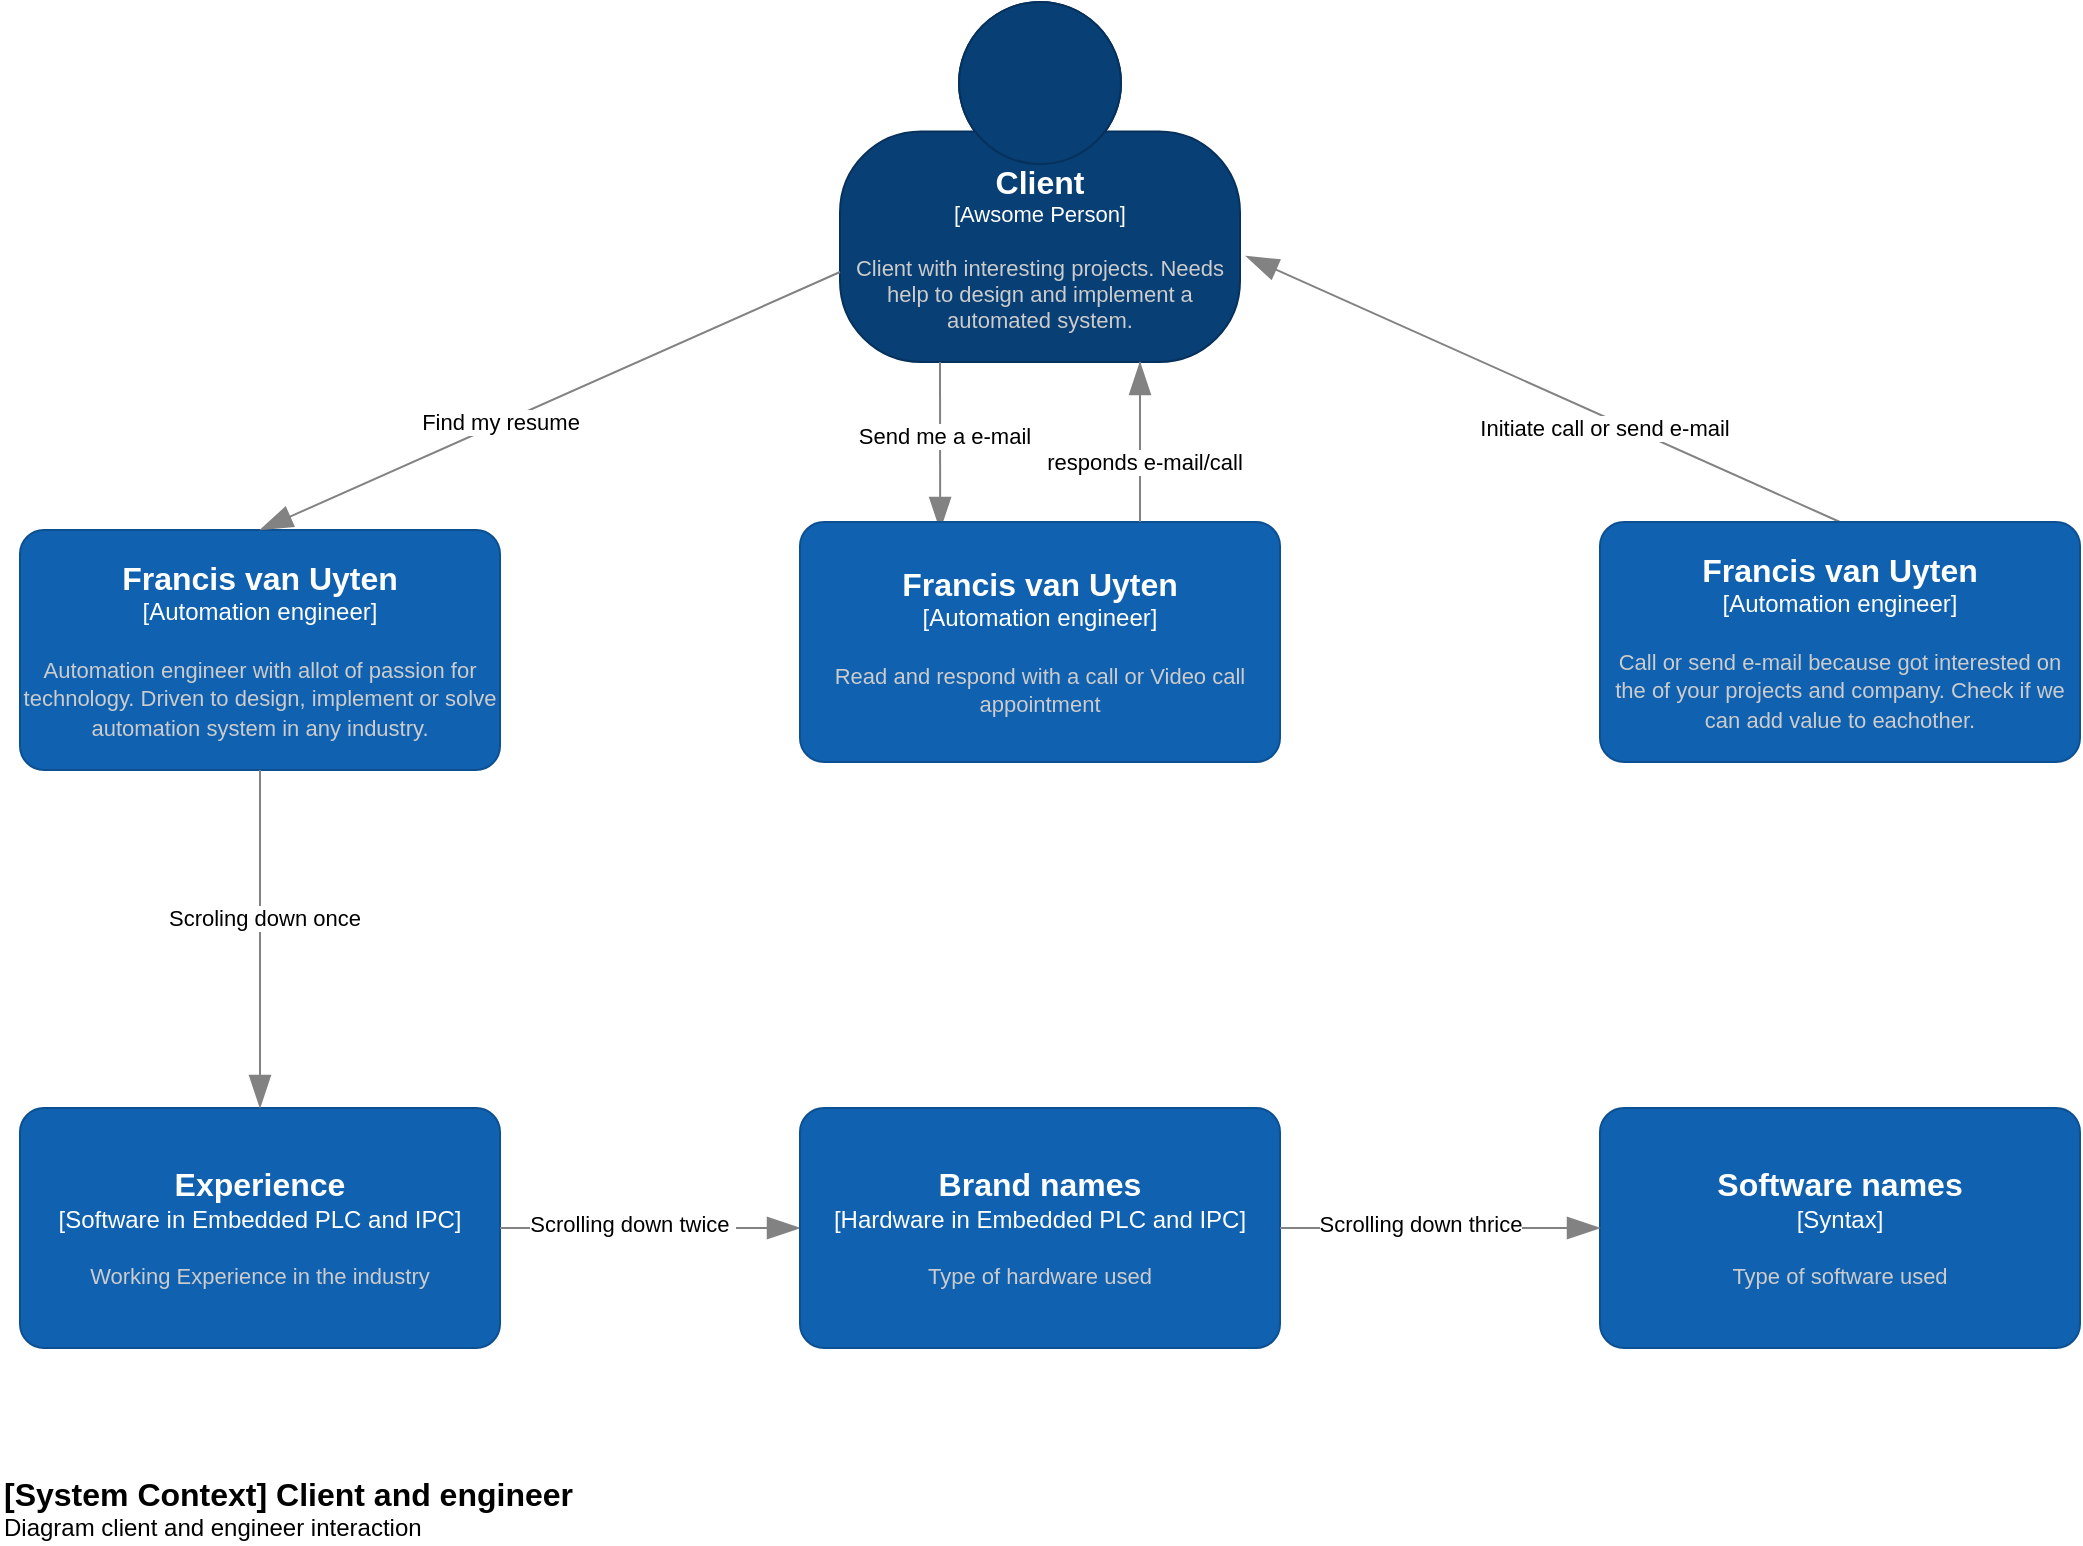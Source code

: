 <mxfile version="26.2.2" pages="2">
  <diagram name="Context" id="yfK9fmOITVeVHFWTemwW">
    <mxGraphModel dx="1428" dy="841" grid="1" gridSize="10" guides="1" tooltips="1" connect="1" arrows="1" fold="1" page="1" pageScale="1" pageWidth="1169" pageHeight="827" math="0" shadow="0">
      <root>
        <mxCell id="0" />
        <mxCell id="1" parent="0" />
        <object placeholders="1" c4Name="Client" c4Type="Awsome Person" c4Description="Client with interesting projects. Needs help to design and implement a automated system." label="&lt;font style=&quot;font-size: 16px&quot;&gt;&lt;b&gt;%c4Name%&lt;/b&gt;&lt;/font&gt;&lt;div&gt;[%c4Type%]&lt;/div&gt;&lt;br&gt;&lt;div&gt;&lt;font style=&quot;font-size: 11px&quot;&gt;&lt;font color=&quot;#cccccc&quot;&gt;%c4Description%&lt;/font&gt;&lt;/div&gt;" id="0MnseoEngLY9YT-mNXZk-1">
          <mxCell style="html=1;fontSize=11;dashed=0;whiteSpace=wrap;fillColor=#083F75;strokeColor=#06315C;fontColor=#ffffff;shape=mxgraph.c4.person2;align=center;metaEdit=1;points=[[0.5,0,0],[1,0.5,0],[1,0.75,0],[0.75,1,0],[0.5,1,0],[0.25,1,0],[0,0.75,0],[0,0.5,0]];resizable=0;" parent="1" vertex="1">
            <mxGeometry x="460" y="30" width="200" height="180" as="geometry" />
          </mxCell>
        </object>
        <object placeholders="1" c4Name="Francis van Uyten" c4Type="Automation engineer" c4Description="Automation engineer with allot of passion for technology. Driven to design, implement or solve automation system in any industry." label="&lt;font style=&quot;font-size: 16px&quot;&gt;&lt;b&gt;%c4Name%&lt;/b&gt;&lt;/font&gt;&lt;div&gt;[%c4Type%]&lt;/div&gt;&lt;br&gt;&lt;div&gt;&lt;font style=&quot;font-size: 11px&quot;&gt;&lt;font color=&quot;#cccccc&quot;&gt;%c4Description%&lt;/font&gt;&lt;/div&gt;" id="0MnseoEngLY9YT-mNXZk-2">
          <mxCell style="rounded=1;whiteSpace=wrap;html=1;labelBackgroundColor=none;fillColor=#1061B0;fontColor=#ffffff;align=center;arcSize=10;strokeColor=#0D5091;metaEdit=1;resizable=0;points=[[0.25,0,0],[0.5,0,0],[0.75,0,0],[1,0.25,0],[1,0.5,0],[1,0.75,0],[0.75,1,0],[0.5,1,0],[0.25,1,0],[0,0.75,0],[0,0.5,0],[0,0.25,0]];" parent="1" vertex="1">
            <mxGeometry x="50" y="294" width="240" height="120" as="geometry" />
          </mxCell>
        </object>
        <object placeholders="1" c4Type="Relationship" id="0MnseoEngLY9YT-mNXZk-6">
          <mxCell style="endArrow=blockThin;html=1;fontSize=10;fontColor=#404040;strokeWidth=1;endFill=1;strokeColor=#828282;elbow=vertical;metaEdit=1;endSize=14;startSize=14;jumpStyle=arc;jumpSize=16;rounded=0;entryX=0.5;entryY=0;entryDx=0;entryDy=0;entryPerimeter=0;exitX=0;exitY=0.75;exitDx=0;exitDy=0;exitPerimeter=0;" parent="1" target="0MnseoEngLY9YT-mNXZk-2" edge="1" source="0MnseoEngLY9YT-mNXZk-1">
            <mxGeometry width="240" relative="1" as="geometry">
              <mxPoint x="460" y="270" as="sourcePoint" />
              <mxPoint x="700" y="270" as="targetPoint" />
            </mxGeometry>
          </mxCell>
        </object>
        <mxCell id="r8wJcVtSKvcwOQpR3bXg-1" value="Find my resume" style="edgeLabel;html=1;align=center;verticalAlign=middle;resizable=0;points=[];" vertex="1" connectable="0" parent="0MnseoEngLY9YT-mNXZk-6">
          <mxGeometry x="-0.129" y="2" relative="1" as="geometry">
            <mxPoint x="-45" y="17" as="offset" />
          </mxGeometry>
        </mxCell>
        <object placeholders="1" c4Name="Experience" c4Type="Software in Embedded PLC and IPC" c4Description="Working Experience in the industry" label="&lt;font style=&quot;font-size: 16px&quot;&gt;&lt;b&gt;%c4Name%&lt;/b&gt;&lt;/font&gt;&lt;div&gt;[%c4Type%]&lt;/div&gt;&lt;br&gt;&lt;div&gt;&lt;font style=&quot;font-size: 11px&quot;&gt;&lt;font color=&quot;#cccccc&quot;&gt;%c4Description%&lt;/font&gt;&lt;/div&gt;" id="r8wJcVtSKvcwOQpR3bXg-6">
          <mxCell style="rounded=1;whiteSpace=wrap;html=1;labelBackgroundColor=none;fillColor=#1061B0;fontColor=#ffffff;align=center;arcSize=10;strokeColor=#0D5091;metaEdit=1;resizable=0;points=[[0.25,0,0],[0.5,0,0],[0.75,0,0],[1,0.25,0],[1,0.5,0],[1,0.75,0],[0.75,1,0],[0.5,1,0],[0.25,1,0],[0,0.75,0],[0,0.5,0],[0,0.25,0]];" vertex="1" parent="1">
            <mxGeometry x="50" y="583" width="240" height="120" as="geometry" />
          </mxCell>
        </object>
        <object placeholders="1" c4Type="Relationship" id="r8wJcVtSKvcwOQpR3bXg-7">
          <mxCell style="endArrow=blockThin;html=1;fontSize=10;fontColor=#404040;strokeWidth=1;endFill=1;strokeColor=#828282;elbow=vertical;metaEdit=1;endSize=14;startSize=14;jumpStyle=arc;jumpSize=16;rounded=0;entryX=0.5;entryY=0;entryDx=0;entryDy=0;entryPerimeter=0;" edge="1" parent="1" source="0MnseoEngLY9YT-mNXZk-2" target="r8wJcVtSKvcwOQpR3bXg-6">
            <mxGeometry width="240" relative="1" as="geometry">
              <mxPoint x="460" y="460" as="sourcePoint" />
              <mxPoint x="460" y="540" as="targetPoint" />
            </mxGeometry>
          </mxCell>
        </object>
        <mxCell id="r8wJcVtSKvcwOQpR3bXg-8" value="Scroling down once" style="edgeLabel;html=1;align=center;verticalAlign=middle;resizable=0;points=[];" vertex="1" connectable="0" parent="r8wJcVtSKvcwOQpR3bXg-7">
          <mxGeometry x="-0.129" y="2" relative="1" as="geometry">
            <mxPoint as="offset" />
          </mxGeometry>
        </mxCell>
        <object placeholders="1" c4Type="Relationship" id="r8wJcVtSKvcwOQpR3bXg-9">
          <mxCell style="endArrow=blockThin;html=1;fontSize=10;fontColor=#404040;strokeWidth=1;endFill=1;strokeColor=#828282;elbow=vertical;metaEdit=1;endSize=14;startSize=14;jumpStyle=arc;jumpSize=16;rounded=0;entryX=0;entryY=0.5;entryDx=0;entryDy=0;entryPerimeter=0;exitX=1;exitY=0.5;exitDx=0;exitDy=0;exitPerimeter=0;" edge="1" parent="1" source="r8wJcVtSKvcwOQpR3bXg-6" target="r8wJcVtSKvcwOQpR3bXg-11">
            <mxGeometry width="240" relative="1" as="geometry">
              <mxPoint x="714" y="623" as="sourcePoint" />
              <mxPoint x="570" y="713" as="targetPoint" />
            </mxGeometry>
          </mxCell>
        </object>
        <mxCell id="r8wJcVtSKvcwOQpR3bXg-10" value="Scrolling down twice&amp;nbsp;" style="edgeLabel;html=1;align=center;verticalAlign=middle;resizable=0;points=[];" vertex="1" connectable="0" parent="r8wJcVtSKvcwOQpR3bXg-9">
          <mxGeometry x="-0.129" y="2" relative="1" as="geometry">
            <mxPoint as="offset" />
          </mxGeometry>
        </mxCell>
        <object placeholders="1" c4Name="Brand names" c4Type="Hardware in Embedded PLC and IPC" c4Description="Type of hardware used " label="&lt;font style=&quot;font-size: 16px&quot;&gt;&lt;b&gt;%c4Name%&lt;/b&gt;&lt;/font&gt;&lt;div&gt;[%c4Type%]&lt;/div&gt;&lt;br&gt;&lt;div&gt;&lt;font style=&quot;font-size: 11px&quot;&gt;&lt;font color=&quot;#cccccc&quot;&gt;%c4Description%&lt;/font&gt;&lt;/div&gt;" id="r8wJcVtSKvcwOQpR3bXg-11">
          <mxCell style="rounded=1;whiteSpace=wrap;html=1;labelBackgroundColor=none;fillColor=#1061B0;fontColor=#ffffff;align=center;arcSize=10;strokeColor=#0D5091;metaEdit=1;resizable=0;points=[[0.25,0,0],[0.5,0,0],[0.75,0,0],[1,0.25,0],[1,0.5,0],[1,0.75,0],[0.75,1,0],[0.5,1,0],[0.25,1,0],[0,0.75,0],[0,0.5,0],[0,0.25,0]];" vertex="1" parent="1">
            <mxGeometry x="440" y="583" width="240" height="120" as="geometry" />
          </mxCell>
        </object>
        <object placeholders="1" c4Name="Software names" c4Type="Syntax" c4Description="Type of software used" label="&lt;font style=&quot;font-size: 16px&quot;&gt;&lt;b&gt;%c4Name%&lt;/b&gt;&lt;/font&gt;&lt;div&gt;[%c4Type%]&lt;/div&gt;&lt;br&gt;&lt;div&gt;&lt;font style=&quot;font-size: 11px&quot;&gt;&lt;font color=&quot;#cccccc&quot;&gt;%c4Description%&lt;/font&gt;&lt;/div&gt;" id="r8wJcVtSKvcwOQpR3bXg-12">
          <mxCell style="rounded=1;whiteSpace=wrap;html=1;labelBackgroundColor=none;fillColor=#1061B0;fontColor=#ffffff;align=center;arcSize=10;strokeColor=#0D5091;metaEdit=1;resizable=0;points=[[0.25,0,0],[0.5,0,0],[0.75,0,0],[1,0.25,0],[1,0.5,0],[1,0.75,0],[0.75,1,0],[0.5,1,0],[0.25,1,0],[0,0.75,0],[0,0.5,0],[0,0.25,0]];" vertex="1" parent="1">
            <mxGeometry x="840" y="583" width="240" height="120" as="geometry" />
          </mxCell>
        </object>
        <object placeholders="1" c4Type="Relationship" id="r8wJcVtSKvcwOQpR3bXg-13">
          <mxCell style="endArrow=blockThin;html=1;fontSize=10;fontColor=#404040;strokeWidth=1;endFill=1;strokeColor=#828282;elbow=vertical;metaEdit=1;endSize=14;startSize=14;jumpStyle=arc;jumpSize=16;rounded=0;entryX=0;entryY=0.5;entryDx=0;entryDy=0;entryPerimeter=0;exitX=1;exitY=0.5;exitDx=0;exitDy=0;exitPerimeter=0;" edge="1" parent="1" source="r8wJcVtSKvcwOQpR3bXg-11" target="r8wJcVtSKvcwOQpR3bXg-12">
            <mxGeometry width="240" relative="1" as="geometry">
              <mxPoint x="690" y="773" as="sourcePoint" />
              <mxPoint x="890" y="773" as="targetPoint" />
            </mxGeometry>
          </mxCell>
        </object>
        <mxCell id="r8wJcVtSKvcwOQpR3bXg-14" value="Scrolling down thrice" style="edgeLabel;html=1;align=center;verticalAlign=middle;resizable=0;points=[];" vertex="1" connectable="0" parent="r8wJcVtSKvcwOQpR3bXg-13">
          <mxGeometry x="-0.129" y="2" relative="1" as="geometry">
            <mxPoint as="offset" />
          </mxGeometry>
        </mxCell>
        <object placeholders="1" c4Type="Relationship" id="r8wJcVtSKvcwOQpR3bXg-15">
          <mxCell style="endArrow=blockThin;html=1;fontSize=10;fontColor=#404040;strokeWidth=1;endFill=1;strokeColor=#828282;elbow=vertical;metaEdit=1;endSize=14;startSize=14;jumpStyle=arc;jumpSize=16;rounded=0;exitX=0.25;exitY=1;exitDx=0;exitDy=0;exitPerimeter=0;entryX=0.292;entryY=0.033;entryDx=0;entryDy=0;entryPerimeter=0;" edge="1" parent="1" source="0MnseoEngLY9YT-mNXZk-1" target="r8wJcVtSKvcwOQpR3bXg-17">
            <mxGeometry width="240" relative="1" as="geometry">
              <mxPoint x="610" y="280" as="sourcePoint" />
              <mxPoint x="511" y="323" as="targetPoint" />
            </mxGeometry>
          </mxCell>
        </object>
        <mxCell id="r8wJcVtSKvcwOQpR3bXg-16" value="Send me a e-mail" style="edgeLabel;html=1;align=center;verticalAlign=middle;resizable=0;points=[];" vertex="1" connectable="0" parent="r8wJcVtSKvcwOQpR3bXg-15">
          <mxGeometry x="-0.129" y="2" relative="1" as="geometry">
            <mxPoint as="offset" />
          </mxGeometry>
        </mxCell>
        <object placeholders="1" c4Type="Relationship" id="r8wJcVtSKvcwOQpR3bXg-19">
          <mxCell style="endArrow=blockThin;html=1;fontSize=10;fontColor=#404040;strokeWidth=1;endFill=1;strokeColor=#828282;elbow=vertical;metaEdit=1;endSize=14;startSize=14;jumpStyle=arc;jumpSize=16;rounded=0;entryX=1.015;entryY=0.706;entryDx=0;entryDy=0;entryPerimeter=0;exitX=0.5;exitY=0;exitDx=0;exitDy=0;exitPerimeter=0;" edge="1" parent="1" source="r8wJcVtSKvcwOQpR3bXg-22" target="0MnseoEngLY9YT-mNXZk-1">
            <mxGeometry width="240" relative="1" as="geometry">
              <mxPoint x="780" y="280" as="sourcePoint" />
              <mxPoint x="780" y="190" as="targetPoint" />
            </mxGeometry>
          </mxCell>
        </object>
        <mxCell id="r8wJcVtSKvcwOQpR3bXg-20" value="Initiate call or send e-mail" style="edgeLabel;html=1;align=center;verticalAlign=middle;resizable=0;points=[];" vertex="1" connectable="0" parent="r8wJcVtSKvcwOQpR3bXg-19">
          <mxGeometry x="-0.129" y="2" relative="1" as="geometry">
            <mxPoint x="12" y="9" as="offset" />
          </mxGeometry>
        </mxCell>
        <object placeholders="1" c4Name="Francis van Uyten" c4Type="Automation engineer" c4Description="Read and respond with a call or Video call appointment" label="&lt;font style=&quot;font-size: 16px&quot;&gt;&lt;b&gt;%c4Name%&lt;/b&gt;&lt;/font&gt;&lt;div&gt;[%c4Type%]&lt;/div&gt;&lt;br&gt;&lt;div&gt;&lt;font style=&quot;font-size: 11px&quot;&gt;&lt;font color=&quot;#cccccc&quot;&gt;%c4Description%&lt;/font&gt;&lt;/div&gt;" id="r8wJcVtSKvcwOQpR3bXg-17">
          <mxCell style="rounded=1;whiteSpace=wrap;html=1;labelBackgroundColor=none;fillColor=#1061B0;fontColor=#ffffff;align=center;arcSize=10;strokeColor=#0D5091;metaEdit=1;resizable=0;points=[[0.25,0,0],[0.5,0,0],[0.75,0,0],[1,0.25,0],[1,0.5,0],[1,0.75,0],[0.75,1,0],[0.5,1,0],[0.25,1,0],[0,0.75,0],[0,0.5,0],[0,0.25,0]];" vertex="1" parent="1">
            <mxGeometry x="440" y="290" width="240" height="120" as="geometry" />
          </mxCell>
        </object>
        <object placeholders="1" c4Name="Francis van Uyten" c4Type="Automation engineer" c4Description="Call or send e-mail because got interested on the of your projects and company. Check if we can add value to eachother." label="&lt;font style=&quot;font-size: 16px&quot;&gt;&lt;b&gt;%c4Name%&lt;/b&gt;&lt;/font&gt;&lt;div&gt;[%c4Type%]&lt;/div&gt;&lt;br&gt;&lt;div&gt;&lt;font style=&quot;font-size: 11px&quot;&gt;&lt;font color=&quot;#cccccc&quot;&gt;%c4Description%&lt;/font&gt;&lt;/div&gt;" id="r8wJcVtSKvcwOQpR3bXg-22">
          <mxCell style="rounded=1;whiteSpace=wrap;html=1;labelBackgroundColor=none;fillColor=#1061B0;fontColor=#ffffff;align=center;arcSize=10;strokeColor=#0D5091;metaEdit=1;resizable=0;points=[[0.25,0,0],[0.5,0,0],[0.75,0,0],[1,0.25,0],[1,0.5,0],[1,0.75,0],[0.75,1,0],[0.5,1,0],[0.25,1,0],[0,0.75,0],[0,0.5,0],[0,0.25,0]];" vertex="1" parent="1">
            <mxGeometry x="840" y="290" width="240" height="120" as="geometry" />
          </mxCell>
        </object>
        <object placeholders="1" c4Type="Relationship" id="r8wJcVtSKvcwOQpR3bXg-23">
          <mxCell style="endArrow=blockThin;html=1;fontSize=10;fontColor=#404040;strokeWidth=1;endFill=1;strokeColor=#828282;elbow=vertical;metaEdit=1;endSize=14;startSize=14;jumpStyle=arc;jumpSize=16;rounded=0;exitX=0.25;exitY=1;exitDx=0;exitDy=0;exitPerimeter=0;entryX=0.75;entryY=1;entryDx=0;entryDy=0;entryPerimeter=0;" edge="1" parent="1" target="0MnseoEngLY9YT-mNXZk-1">
            <mxGeometry width="240" relative="1" as="geometry">
              <mxPoint x="610" y="210" as="sourcePoint" />
              <mxPoint x="610" y="294" as="targetPoint" />
              <Array as="points">
                <mxPoint x="610" y="290" />
              </Array>
            </mxGeometry>
          </mxCell>
        </object>
        <mxCell id="r8wJcVtSKvcwOQpR3bXg-24" value="responds e-mail/call" style="edgeLabel;html=1;align=center;verticalAlign=middle;resizable=0;points=[];" vertex="1" connectable="0" parent="r8wJcVtSKvcwOQpR3bXg-23">
          <mxGeometry x="-0.129" y="2" relative="1" as="geometry">
            <mxPoint y="-20" as="offset" />
          </mxGeometry>
        </mxCell>
        <object placeholders="1" c4Name="[System Context] Client and engineer" c4Type="ContainerScopeBoundary" c4Description="Diagram client and engineer interaction" label="&lt;font style=&quot;font-size: 16px&quot;&gt;&lt;b&gt;&lt;div style=&quot;text-align: left&quot;&gt;%c4Name%&lt;/div&gt;&lt;/b&gt;&lt;/font&gt;&lt;div style=&quot;text-align: left&quot;&gt;%c4Description%&lt;/div&gt;" id="r8wJcVtSKvcwOQpR3bXg-25">
          <mxCell style="text;html=1;strokeColor=none;fillColor=none;align=left;verticalAlign=top;whiteSpace=wrap;rounded=0;metaEdit=1;allowArrows=0;resizable=1;rotatable=0;connectable=0;recursiveResize=0;expand=0;pointerEvents=0;points=[[0.25,0,0],[0.5,0,0],[0.75,0,0],[1,0.25,0],[1,0.5,0],[1,0.75,0],[0.75,1,0],[0.5,1,0],[0.25,1,0],[0,0.75,0],[0,0.5,0],[0,0.25,0]];" vertex="1" parent="1">
            <mxGeometry x="40" y="760" width="300" height="40" as="geometry" />
          </mxCell>
        </object>
      </root>
    </mxGraphModel>
  </diagram>
  <diagram id="bNSfo2gxmkQMOLBFc1OQ" name="HMI">
    <mxGraphModel dx="1183" dy="2377" grid="1" gridSize="10" guides="1" tooltips="1" connect="1" arrows="1" fold="1" page="1" pageScale="1" pageWidth="1169" pageHeight="827" math="0" shadow="0">
      <root>
        <mxCell id="0" />
        <mxCell id="1" parent="0" />
        <object placeholders="1" c4Name="System operator" c4Type="Operator" c4Description="Operator starting the system" label="&lt;font style=&quot;font-size: 16px&quot;&gt;&lt;b&gt;%c4Name%&lt;/b&gt;&lt;/font&gt;&lt;div&gt;[%c4Type%]&lt;/div&gt;&lt;br&gt;&lt;div&gt;&lt;font style=&quot;font-size: 11px&quot;&gt;&lt;font color=&quot;#cccccc&quot;&gt;%c4Description%&lt;/font&gt;&lt;/div&gt;" id="kf8kzICl7JeJQo3L2vvt-1">
          <mxCell style="html=1;fontSize=11;dashed=0;whiteSpace=wrap;fillColor=#083F75;strokeColor=#06315C;fontColor=#ffffff;shape=mxgraph.c4.person2;align=center;metaEdit=1;points=[[0.5,0,0],[1,0.5,0],[1,0.75,0],[0.75,1,0],[0.5,1,0],[0.25,1,0],[0,0.75,0],[0,0.5,0]];resizable=0;" vertex="1" parent="1">
            <mxGeometry x="40" y="300" width="200" height="180" as="geometry" />
          </mxCell>
        </object>
        <object placeholders="1" c4Type="Relationship" c4Technology="User interface with login dialog" c4Description="Login to control the system" label="&lt;div style=&quot;text-align: left&quot;&gt;&lt;div style=&quot;text-align: center&quot;&gt;&lt;b&gt;%c4Description%&lt;/b&gt;&lt;/div&gt;&lt;div style=&quot;text-align: center&quot;&gt;[%c4Technology%]&lt;/div&gt;&lt;/div&gt;" id="kf8kzICl7JeJQo3L2vvt-2">
          <mxCell style="endArrow=blockThin;html=1;fontSize=10;fontColor=#404040;strokeWidth=1;endFill=1;strokeColor=#828282;elbow=vertical;metaEdit=1;endSize=14;startSize=14;jumpStyle=arc;jumpSize=16;rounded=0;edgeStyle=orthogonalEdgeStyle;entryX=0;entryY=0.5;entryDx=0;entryDy=0;entryPerimeter=0;" edge="1" parent="1" target="kf8kzICl7JeJQo3L2vvt-3">
            <mxGeometry width="240" relative="1" as="geometry">
              <mxPoint x="230" y="420" as="sourcePoint" />
              <mxPoint x="470" y="420" as="targetPoint" />
            </mxGeometry>
          </mxCell>
        </object>
        <object c4Name="WebMI" c4Type="Container" c4Technology="Web based HMI/User interface" c4Description="HMI is a interface with swhere the system is shown" label="&lt;font style=&quot;font-size: 16px&quot;&gt;&lt;b&gt;%c4Name%&lt;/b&gt;&lt;/font&gt;&lt;div&gt;[%c4Type%:&amp;nbsp;%c4Technology%]&lt;/div&gt;&lt;br&gt;&lt;div&gt;&lt;font style=&quot;font-size: 11px&quot;&gt;&lt;font color=&quot;#E6E6E6&quot;&gt;%c4Description%&lt;/font&gt;&lt;/div&gt;" placeholders="1" HMI="" id="kf8kzICl7JeJQo3L2vvt-3">
          <mxCell style="shape=mxgraph.c4.webBrowserContainer2;whiteSpace=wrap;html=1;boundedLbl=1;rounded=0;labelBackgroundColor=none;strokeColor=#118ACD;fillColor=#23A2D9;strokeColor=#118ACD;strokeColor2=#0E7DAD;fontSize=12;fontColor=#ffffff;align=center;metaEdit=1;points=[[0.5,0,0],[1,0.25,0],[1,0.5,0],[1,0.75,0],[0.5,1,0],[0,0.75,0],[0,0.5,0],[0,0.25,0]];resizable=0;direction=east;" vertex="1" parent="1">
            <mxGeometry x="450" y="340" width="240" height="160" as="geometry" />
          </mxCell>
        </object>
      </root>
    </mxGraphModel>
  </diagram>
</mxfile>
